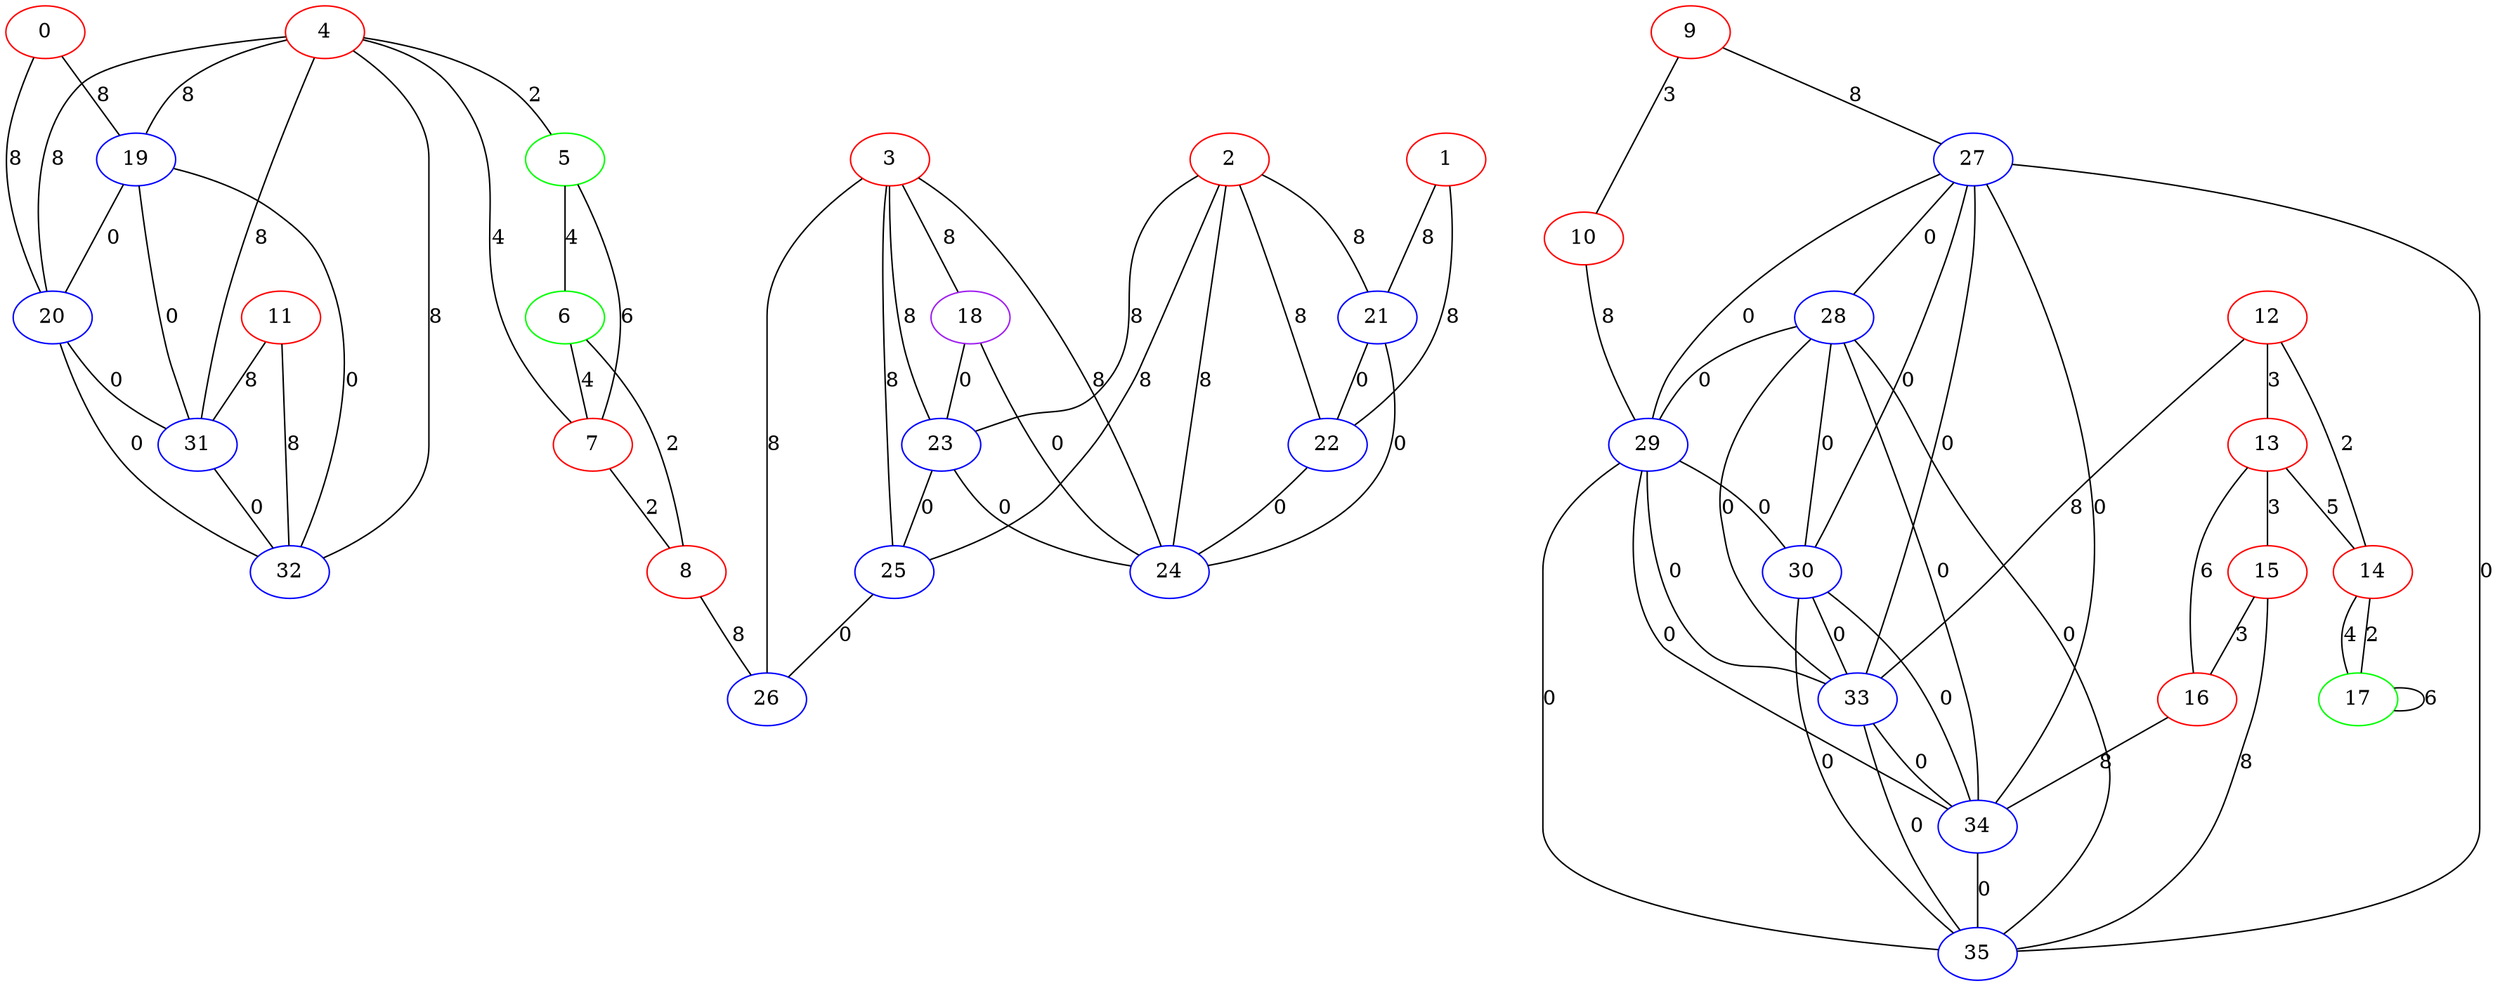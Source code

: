 graph "" {
0 [color=red, weight=1];
1 [color=red, weight=1];
2 [color=red, weight=1];
3 [color=red, weight=1];
4 [color=red, weight=1];
5 [color=green, weight=2];
6 [color=green, weight=2];
7 [color=red, weight=1];
8 [color=red, weight=1];
9 [color=red, weight=1];
10 [color=red, weight=1];
11 [color=red, weight=1];
12 [color=red, weight=1];
13 [color=red, weight=1];
14 [color=red, weight=1];
15 [color=red, weight=1];
16 [color=red, weight=1];
17 [color=green, weight=2];
18 [color=purple, weight=4];
19 [color=blue, weight=3];
20 [color=blue, weight=3];
21 [color=blue, weight=3];
22 [color=blue, weight=3];
23 [color=blue, weight=3];
24 [color=blue, weight=3];
25 [color=blue, weight=3];
26 [color=blue, weight=3];
27 [color=blue, weight=3];
28 [color=blue, weight=3];
29 [color=blue, weight=3];
30 [color=blue, weight=3];
31 [color=blue, weight=3];
32 [color=blue, weight=3];
33 [color=blue, weight=3];
34 [color=blue, weight=3];
35 [color=blue, weight=3];
0 -- 19  [key=0, label=8];
0 -- 20  [key=0, label=8];
1 -- 21  [key=0, label=8];
1 -- 22  [key=0, label=8];
2 -- 24  [key=0, label=8];
2 -- 25  [key=0, label=8];
2 -- 21  [key=0, label=8];
2 -- 22  [key=0, label=8];
2 -- 23  [key=0, label=8];
3 -- 24  [key=0, label=8];
3 -- 25  [key=0, label=8];
3 -- 18  [key=0, label=8];
3 -- 26  [key=0, label=8];
3 -- 23  [key=0, label=8];
4 -- 32  [key=0, label=8];
4 -- 5  [key=0, label=2];
4 -- 7  [key=0, label=4];
4 -- 19  [key=0, label=8];
4 -- 20  [key=0, label=8];
4 -- 31  [key=0, label=8];
5 -- 6  [key=0, label=4];
5 -- 7  [key=0, label=6];
6 -- 8  [key=0, label=2];
6 -- 7  [key=0, label=4];
7 -- 8  [key=0, label=2];
8 -- 26  [key=0, label=8];
9 -- 10  [key=0, label=3];
9 -- 27  [key=0, label=8];
10 -- 29  [key=0, label=8];
11 -- 32  [key=0, label=8];
11 -- 31  [key=0, label=8];
12 -- 33  [key=0, label=8];
12 -- 13  [key=0, label=3];
12 -- 14  [key=0, label=2];
13 -- 16  [key=0, label=6];
13 -- 14  [key=0, label=5];
13 -- 15  [key=0, label=3];
14 -- 17  [key=0, label=2];
14 -- 17  [key=1, label=4];
15 -- 16  [key=0, label=3];
15 -- 35  [key=0, label=8];
16 -- 34  [key=0, label=8];
17 -- 17  [key=0, label=6];
18 -- 24  [key=0, label=0];
18 -- 23  [key=0, label=0];
19 -- 32  [key=0, label=0];
19 -- 20  [key=0, label=0];
19 -- 31  [key=0, label=0];
20 -- 32  [key=0, label=0];
20 -- 31  [key=0, label=0];
21 -- 24  [key=0, label=0];
21 -- 22  [key=0, label=0];
22 -- 24  [key=0, label=0];
23 -- 24  [key=0, label=0];
23 -- 25  [key=0, label=0];
25 -- 26  [key=0, label=0];
27 -- 33  [key=0, label=0];
27 -- 34  [key=0, label=0];
27 -- 35  [key=0, label=0];
27 -- 28  [key=0, label=0];
27 -- 29  [key=0, label=0];
27 -- 30  [key=0, label=0];
28 -- 33  [key=0, label=0];
28 -- 34  [key=0, label=0];
28 -- 35  [key=0, label=0];
28 -- 29  [key=0, label=0];
28 -- 30  [key=0, label=0];
29 -- 33  [key=0, label=0];
29 -- 34  [key=0, label=0];
29 -- 35  [key=0, label=0];
29 -- 30  [key=0, label=0];
30 -- 33  [key=0, label=0];
30 -- 34  [key=0, label=0];
30 -- 35  [key=0, label=0];
31 -- 32  [key=0, label=0];
33 -- 34  [key=0, label=0];
33 -- 35  [key=0, label=0];
34 -- 35  [key=0, label=0];
}
